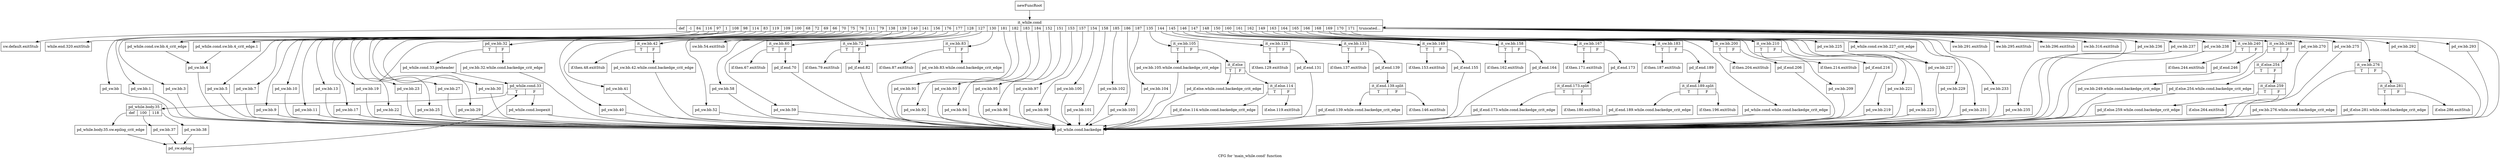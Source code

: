 digraph "CFG for 'main_while.cond' function" {
	label="CFG for 'main_while.cond' function";

	Node0x47b8500 [shape=record,label="{newFuncRoot}"];
	Node0x47b8500 -> Node0x47b8d70;
	Node0x47b8550 [shape=record,label="{sw.default.exitStub}"];
	Node0x47b85a0 [shape=record,label="{while.end.320.exitStub}"];
	Node0x47b85f0 [shape=record,label="{sw.bb.54.exitStub}"];
	Node0x47b8640 [shape=record,label="{sw.bb.291.exitStub}"];
	Node0x47b8690 [shape=record,label="{sw.bb.295.exitStub}"];
	Node0x47b86e0 [shape=record,label="{sw.bb.296.exitStub}"];
	Node0x47b8730 [shape=record,label="{sw.bb.316.exitStub}"];
	Node0x47b8780 [shape=record,label="{if.else.286.exitStub}"];
	Node0x47b87d0 [shape=record,label="{if.else.264.exitStub}"];
	Node0x47b8820 [shape=record,label="{if.then.244.exitStub}"];
	Node0x47b8870 [shape=record,label="{if.then.214.exitStub}"];
	Node0x47b88c0 [shape=record,label="{if.then.204.exitStub}"];
	Node0x47b8910 [shape=record,label="{if.then.187.exitStub}"];
	Node0x47b8960 [shape=record,label="{if.then.196.exitStub}"];
	Node0x47b89b0 [shape=record,label="{if.then.171.exitStub}"];
	Node0x47b8a00 [shape=record,label="{if.then.180.exitStub}"];
	Node0x47b8a50 [shape=record,label="{if.then.162.exitStub}"];
	Node0x47b8aa0 [shape=record,label="{if.then.153.exitStub}"];
	Node0x47b8af0 [shape=record,label="{if.then.137.exitStub}"];
	Node0x47b8b40 [shape=record,label="{if.then.146.exitStub}"];
	Node0x47b8b90 [shape=record,label="{if.then.129.exitStub}"];
	Node0x47b8be0 [shape=record,label="{if.else.119.exitStub}"];
	Node0x47b8c30 [shape=record,label="{if.then.87.exitStub}"];
	Node0x47b8c80 [shape=record,label="{if.then.79.exitStub}"];
	Node0x47b8cd0 [shape=record,label="{if.then.67.exitStub}"];
	Node0x47b8d20 [shape=record,label="{if.then.48.exitStub}"];
	Node0x47b8d70 [shape=record,label="{it_while.cond|{<s0>def|<s1>-1|<s2>84|<s3>116|<s4>97|<s5>1|<s6>108|<s7>98|<s8>114|<s9>83|<s10>119|<s11>109|<s12>100|<s13>68|<s14>72|<s15>69|<s16>66|<s17>70|<s18>75|<s19>76|<s20>111|<s21>79|<s22>138|<s23>139|<s24>140|<s25>141|<s26>156|<s27>176|<s28>177|<s29>128|<s30>127|<s31>130|<s32>181|<s33>182|<s34>183|<s35>184|<s36>152|<s37>151|<s38>153|<s39>157|<s40>154|<s41>158|<s42>185|<s43>186|<s44>187|<s45>135|<s46>144|<s47>145|<s48>146|<s49>147|<s50>148|<s51>150|<s52>160|<s53>161|<s54>162|<s55>149|<s56>163|<s57>164|<s58>165|<s59>166|<s60>168|<s61>169|<s62>170|<s63>171|<s64>truncated...}}"];
	Node0x47b8d70:s0 -> Node0x47b8550;
	Node0x47b8d70:s1 -> Node0x47b85a0;
	Node0x47b8d70:s2 -> Node0x47bb070;
	Node0x47b8d70:s3 -> Node0x47bb020;
	Node0x47b8d70:s4 -> Node0x47bafd0;
	Node0x47b8d70:s5 -> Node0x47baf30;
	Node0x47b8d70:s6 -> Node0x47baee0;
	Node0x47b8d70:s7 -> Node0x47bae90;
	Node0x47b8d70:s8 -> Node0x47bae40;
	Node0x47b8d70:s9 -> Node0x47badf0;
	Node0x47b8d70:s10 -> Node0x47bada0;
	Node0x47b8d70:s11 -> Node0x47bad50;
	Node0x47b8d70:s12 -> Node0x47bad00;
	Node0x47b8d70:s13 -> Node0x47bacb0;
	Node0x47b8d70:s14 -> Node0x47bac60;
	Node0x47b8d70:s15 -> Node0x47bac10;
	Node0x47b8d70:s16 -> Node0x47babc0;
	Node0x47b8d70:s17 -> Node0x47bab70;
	Node0x47b8d70:s18 -> Node0x47bab20;
	Node0x47b8d70:s19 -> Node0x47baad0;
	Node0x47b8d70:s20 -> Node0x47baa80;
	Node0x47b8d70:s21 -> Node0x47ba760;
	Node0x47b8d70:s22 -> Node0x47ba710;
	Node0x47b8d70:s23 -> Node0x47ba6c0;
	Node0x47b8d70:s24 -> Node0x47ba620;
	Node0x47b8d70:s25 -> Node0x47ba5d0;
	Node0x47b8d70:s26 -> Node0x47b85f0;
	Node0x47b8d70:s27 -> Node0x47ba580;
	Node0x47b8d70:s28 -> Node0x47ba530;
	Node0x47b8d70:s29 -> Node0x47ba490;
	Node0x47b8d70:s30 -> Node0x47ba3f0;
	Node0x47b8d70:s31 -> Node0x47ba350;
	Node0x47b8d70:s32 -> Node0x47ba300;
	Node0x47b8d70:s33 -> Node0x47ba2b0;
	Node0x47b8d70:s34 -> Node0x47ba260;
	Node0x47b8d70:s35 -> Node0x47ba210;
	Node0x47b8d70:s36 -> Node0x47ba1c0;
	Node0x47b8d70:s37 -> Node0x47ba170;
	Node0x47b8d70:s38 -> Node0x47ba120;
	Node0x47b8d70:s39 -> Node0x47ba0d0;
	Node0x47b8d70:s40 -> Node0x47ba080;
	Node0x47b8d70:s41 -> Node0x47ba030;
	Node0x47b8d70:s42 -> Node0x47b9fe0;
	Node0x47b8d70:s43 -> Node0x47b9f90;
	Node0x47b8d70:s44 -> Node0x47b9f40;
	Node0x47b8d70:s45 -> Node0x47b9d60;
	Node0x47b8d70:s46 -> Node0x47b9cc0;
	Node0x47b8d70:s47 -> Node0x47b9bd0;
	Node0x47b8d70:s48 -> Node0x47b9b30;
	Node0x47b8d70:s49 -> Node0x47b9a90;
	Node0x47b8d70:s50 -> Node0x47b99a0;
	Node0x47b8d70:s51 -> Node0x47b98b0;
	Node0x47b8d70:s52 -> Node0x47b9860;
	Node0x47b8d70:s53 -> Node0x47b97c0;
	Node0x47b8d70:s54 -> Node0x47b9770;
	Node0x47b8d70:s55 -> Node0x47b96d0;
	Node0x47b8d70:s56 -> Node0x47b9680;
	Node0x47b8d70:s57 -> Node0x47b9630;
	Node0x47b8d70:s58 -> Node0x47b95e0;
	Node0x47b8d70:s59 -> Node0x47b9540;
	Node0x47b8d70:s60 -> Node0x47b94f0;
	Node0x47b8d70:s61 -> Node0x47b94a0;
	Node0x47b8d70:s62 -> Node0x47b9450;
	Node0x47b8d70:s63 -> Node0x47b9400;
	Node0x47b8d70:s64 -> Node0x47b93b0;
	Node0x47b8d70:s64 -> Node0x47b9360;
	Node0x47b8d70:s64 -> Node0x47b9310;
	Node0x47b8d70:s64 -> Node0x47b92c0;
	Node0x47b8d70:s64 -> Node0x47b9220;
	Node0x47b8d70:s64 -> Node0x47b9040;
	Node0x47b8d70:s64 -> Node0x47b8ff0;
	Node0x47b8d70:s64 -> Node0x47b8fa0;
	Node0x47b8d70:s64 -> Node0x47b8e60;
	Node0x47b8d70:s64 -> Node0x47b8640;
	Node0x47b8d70:s64 -> Node0x47b8e10;
	Node0x47b8d70:s64 -> Node0x47b8dc0;
	Node0x47b8d70:s64 -> Node0x47b8690;
	Node0x47b8d70:s64 -> Node0x47b86e0;
	Node0x47b8d70:s64 -> Node0x47b8730;
	Node0x47b8dc0 [shape=record,label="{pd_sw.bb.293}"];
	Node0x47b8dc0 -> Node0x47bb0c0;
	Node0x47b8e10 [shape=record,label="{pd_sw.bb.292}"];
	Node0x47b8e10 -> Node0x47bb0c0;
	Node0x47b8e60 [shape=record,label="{it_sw.bb.276|{<s0>T|<s1>F}}"];
	Node0x47b8e60:s0 -> Node0x47b8f50;
	Node0x47b8e60:s1 -> Node0x47b8eb0;
	Node0x47b8eb0 [shape=record,label="{it_if.else.281|{<s0>T|<s1>F}}"];
	Node0x47b8eb0:s0 -> Node0x47b8f00;
	Node0x47b8eb0:s1 -> Node0x47b8780;
	Node0x47b8f00 [shape=record,label="{pd_if.else.281.while.cond.backedge_crit_edge}"];
	Node0x47b8f00 -> Node0x47bb0c0;
	Node0x47b8f50 [shape=record,label="{pd_sw.bb.276.while.cond.backedge_crit_edge}"];
	Node0x47b8f50 -> Node0x47bb0c0;
	Node0x47b8fa0 [shape=record,label="{pd_sw.bb.275}"];
	Node0x47b8fa0 -> Node0x47bb0c0;
	Node0x47b8ff0 [shape=record,label="{pd_sw.bb.270}"];
	Node0x47b8ff0 -> Node0x47bb0c0;
	Node0x47b9040 [shape=record,label="{it_sw.bb.249|{<s0>T|<s1>F}}"];
	Node0x47b9040:s0 -> Node0x47b91d0;
	Node0x47b9040:s1 -> Node0x47b9090;
	Node0x47b9090 [shape=record,label="{it_if.else.254|{<s0>T|<s1>F}}"];
	Node0x47b9090:s0 -> Node0x47b9180;
	Node0x47b9090:s1 -> Node0x47b90e0;
	Node0x47b90e0 [shape=record,label="{it_if.else.259|{<s0>T|<s1>F}}"];
	Node0x47b90e0:s0 -> Node0x47b9130;
	Node0x47b90e0:s1 -> Node0x47b87d0;
	Node0x47b9130 [shape=record,label="{pd_if.else.259.while.cond.backedge_crit_edge}"];
	Node0x47b9130 -> Node0x47bb0c0;
	Node0x47b9180 [shape=record,label="{pd_if.else.254.while.cond.backedge_crit_edge}"];
	Node0x47b9180 -> Node0x47bb0c0;
	Node0x47b91d0 [shape=record,label="{pd_sw.bb.249.while.cond.backedge_crit_edge}"];
	Node0x47b91d0 -> Node0x47bb0c0;
	Node0x47b9220 [shape=record,label="{it_sw.bb.240|{<s0>T|<s1>F}}"];
	Node0x47b9220:s0 -> Node0x47b8820;
	Node0x47b9220:s1 -> Node0x47b9270;
	Node0x47b9270 [shape=record,label="{pd_if.end.246}"];
	Node0x47b9270 -> Node0x47bb0c0;
	Node0x47b92c0 [shape=record,label="{pd_sw.bb.238}"];
	Node0x47b92c0 -> Node0x47bb0c0;
	Node0x47b9310 [shape=record,label="{pd_sw.bb.237}"];
	Node0x47b9310 -> Node0x47bb0c0;
	Node0x47b9360 [shape=record,label="{pd_sw.bb.236}"];
	Node0x47b9360 -> Node0x47bb0c0;
	Node0x47b93b0 [shape=record,label="{pd_sw.bb.235}"];
	Node0x47b93b0 -> Node0x47bb0c0;
	Node0x47b9400 [shape=record,label="{pd_sw.bb.233}"];
	Node0x47b9400 -> Node0x47bb0c0;
	Node0x47b9450 [shape=record,label="{pd_sw.bb.231}"];
	Node0x47b9450 -> Node0x47bb0c0;
	Node0x47b94a0 [shape=record,label="{pd_sw.bb.229}"];
	Node0x47b94a0 -> Node0x47bb0c0;
	Node0x47b94f0 [shape=record,label="{pd_while.cond.sw.bb.227_crit_edge}"];
	Node0x47b94f0 -> Node0x47b9590;
	Node0x47b9540 [shape=record,label="{pd_sw.bb.225}"];
	Node0x47b9540 -> Node0x47b9590;
	Node0x47b9590 [shape=record,label="{pd_sw.bb.227}"];
	Node0x47b9590 -> Node0x47bb0c0;
	Node0x47b95e0 [shape=record,label="{pd_sw.bb.223}"];
	Node0x47b95e0 -> Node0x47bb0c0;
	Node0x47b9630 [shape=record,label="{pd_sw.bb.221}"];
	Node0x47b9630 -> Node0x47bb0c0;
	Node0x47b9680 [shape=record,label="{pd_sw.bb.219}"];
	Node0x47b9680 -> Node0x47bb0c0;
	Node0x47b96d0 [shape=record,label="{it_sw.bb.210|{<s0>T|<s1>F}}"];
	Node0x47b96d0:s0 -> Node0x47b8870;
	Node0x47b96d0:s1 -> Node0x47b9720;
	Node0x47b9720 [shape=record,label="{pd_if.end.216}"];
	Node0x47b9720 -> Node0x47bb0c0;
	Node0x47b9770 [shape=record,label="{pd_sw.bb.209}"];
	Node0x47b9770 -> Node0x47bb0c0;
	Node0x47b97c0 [shape=record,label="{it_sw.bb.200|{<s0>T|<s1>F}}"];
	Node0x47b97c0:s0 -> Node0x47b88c0;
	Node0x47b97c0:s1 -> Node0x47b9810;
	Node0x47b9810 [shape=record,label="{pd_if.end.206}"];
	Node0x47b9810 -> Node0x47bb0c0;
	Node0x47b9860 [shape=record,label="{pd_while.cond.while.cond.backedge_crit_edge}"];
	Node0x47b9860 -> Node0x47bb0c0;
	Node0x47b98b0 [shape=record,label="{it_sw.bb.183|{<s0>T|<s1>F}}"];
	Node0x47b98b0:s0 -> Node0x47b8910;
	Node0x47b98b0:s1 -> Node0x47b9900;
	Node0x47b9900 [shape=record,label="{pd_if.end.189}"];
	Node0x47b9900 -> Node0x53e41b0;
	Node0x53e41b0 [shape=record,label="{it_if.end.189.split|{<s0>T|<s1>F}}"];
	Node0x53e41b0:s0 -> Node0x47b9950;
	Node0x53e41b0:s1 -> Node0x47b8960;
	Node0x47b9950 [shape=record,label="{pd_if.end.189.while.cond.backedge_crit_edge}"];
	Node0x47b9950 -> Node0x47bb0c0;
	Node0x47b99a0 [shape=record,label="{it_sw.bb.167|{<s0>T|<s1>F}}"];
	Node0x47b99a0:s0 -> Node0x47b89b0;
	Node0x47b99a0:s1 -> Node0x47b99f0;
	Node0x47b99f0 [shape=record,label="{pd_if.end.173}"];
	Node0x47b99f0 -> Node0x53ee640;
	Node0x53ee640 [shape=record,label="{it_if.end.173.split|{<s0>T|<s1>F}}"];
	Node0x53ee640:s0 -> Node0x47b9a40;
	Node0x53ee640:s1 -> Node0x47b8a00;
	Node0x47b9a40 [shape=record,label="{pd_if.end.173.while.cond.backedge_crit_edge}"];
	Node0x47b9a40 -> Node0x47bb0c0;
	Node0x47b9a90 [shape=record,label="{it_sw.bb.158|{<s0>T|<s1>F}}"];
	Node0x47b9a90:s0 -> Node0x47b8a50;
	Node0x47b9a90:s1 -> Node0x47b9ae0;
	Node0x47b9ae0 [shape=record,label="{pd_if.end.164}"];
	Node0x47b9ae0 -> Node0x47bb0c0;
	Node0x47b9b30 [shape=record,label="{it_sw.bb.149|{<s0>T|<s1>F}}"];
	Node0x47b9b30:s0 -> Node0x47b8aa0;
	Node0x47b9b30:s1 -> Node0x47b9b80;
	Node0x47b9b80 [shape=record,label="{pd_if.end.155}"];
	Node0x47b9b80 -> Node0x47bb0c0;
	Node0x47b9bd0 [shape=record,label="{it_sw.bb.133|{<s0>T|<s1>F}}"];
	Node0x47b9bd0:s0 -> Node0x47b8af0;
	Node0x47b9bd0:s1 -> Node0x47b9c20;
	Node0x47b9c20 [shape=record,label="{pd_if.end.139}"];
	Node0x47b9c20 -> Node0x53eeef0;
	Node0x53eeef0 [shape=record,label="{it_if.end.139.split|{<s0>T|<s1>F}}"];
	Node0x53eeef0:s0 -> Node0x47b9c70;
	Node0x53eeef0:s1 -> Node0x47b8b40;
	Node0x47b9c70 [shape=record,label="{pd_if.end.139.while.cond.backedge_crit_edge}"];
	Node0x47b9c70 -> Node0x47bb0c0;
	Node0x47b9cc0 [shape=record,label="{it_sw.bb.125|{<s0>T|<s1>F}}"];
	Node0x47b9cc0:s0 -> Node0x47b8b90;
	Node0x47b9cc0:s1 -> Node0x47b9d10;
	Node0x47b9d10 [shape=record,label="{pd_if.end.131}"];
	Node0x47b9d10 -> Node0x47bb0c0;
	Node0x47b9d60 [shape=record,label="{it_sw.bb.105|{<s0>T|<s1>F}}"];
	Node0x47b9d60:s0 -> Node0x47b9ef0;
	Node0x47b9d60:s1 -> Node0x47b9db0;
	Node0x47b9db0 [shape=record,label="{it_if.else|{<s0>T|<s1>F}}"];
	Node0x47b9db0:s0 -> Node0x47b9ea0;
	Node0x47b9db0:s1 -> Node0x47b9e00;
	Node0x47b9e00 [shape=record,label="{it_if.else.114|{<s0>T|<s1>F}}"];
	Node0x47b9e00:s0 -> Node0x47b9e50;
	Node0x47b9e00:s1 -> Node0x47b8be0;
	Node0x47b9e50 [shape=record,label="{pd_if.else.114.while.cond.backedge_crit_edge}"];
	Node0x47b9e50 -> Node0x47bb0c0;
	Node0x47b9ea0 [shape=record,label="{pd_if.else.while.cond.backedge_crit_edge}"];
	Node0x47b9ea0 -> Node0x47bb0c0;
	Node0x47b9ef0 [shape=record,label="{pd_sw.bb.105.while.cond.backedge_crit_edge}"];
	Node0x47b9ef0 -> Node0x47bb0c0;
	Node0x47b9f40 [shape=record,label="{pd_sw.bb.104}"];
	Node0x47b9f40 -> Node0x47bb0c0;
	Node0x47b9f90 [shape=record,label="{pd_sw.bb.103}"];
	Node0x47b9f90 -> Node0x47bb0c0;
	Node0x47b9fe0 [shape=record,label="{pd_sw.bb.102}"];
	Node0x47b9fe0 -> Node0x47bb0c0;
	Node0x47ba030 [shape=record,label="{pd_sw.bb.101}"];
	Node0x47ba030 -> Node0x47bb0c0;
	Node0x47ba080 [shape=record,label="{pd_sw.bb.100}"];
	Node0x47ba080 -> Node0x47bb0c0;
	Node0x47ba0d0 [shape=record,label="{pd_sw.bb.99}"];
	Node0x47ba0d0 -> Node0x47bb0c0;
	Node0x47ba120 [shape=record,label="{pd_sw.bb.97}"];
	Node0x47ba120 -> Node0x47bb0c0;
	Node0x47ba170 [shape=record,label="{pd_sw.bb.96}"];
	Node0x47ba170 -> Node0x47bb0c0;
	Node0x47ba1c0 [shape=record,label="{pd_sw.bb.95}"];
	Node0x47ba1c0 -> Node0x47bb0c0;
	Node0x47ba210 [shape=record,label="{pd_sw.bb.94}"];
	Node0x47ba210 -> Node0x47bb0c0;
	Node0x47ba260 [shape=record,label="{pd_sw.bb.93}"];
	Node0x47ba260 -> Node0x47bb0c0;
	Node0x47ba2b0 [shape=record,label="{pd_sw.bb.92}"];
	Node0x47ba2b0 -> Node0x47bb0c0;
	Node0x47ba300 [shape=record,label="{pd_sw.bb.91}"];
	Node0x47ba300 -> Node0x47bb0c0;
	Node0x47ba350 [shape=record,label="{it_sw.bb.83|{<s0>T|<s1>F}}"];
	Node0x47ba350:s0 -> Node0x47b8c30;
	Node0x47ba350:s1 -> Node0x47ba3a0;
	Node0x47ba3a0 [shape=record,label="{pd_sw.bb.83.while.cond.backedge_crit_edge}"];
	Node0x47ba3a0 -> Node0x47bb0c0;
	Node0x47ba3f0 [shape=record,label="{it_sw.bb.72|{<s0>T|<s1>F}}"];
	Node0x47ba3f0:s0 -> Node0x47b8c80;
	Node0x47ba3f0:s1 -> Node0x47ba440;
	Node0x47ba440 [shape=record,label="{pd_if.end.82}"];
	Node0x47ba440 -> Node0x47bb0c0;
	Node0x47ba490 [shape=record,label="{it_sw.bb.60|{<s0>T|<s1>F}}"];
	Node0x47ba490:s0 -> Node0x47b8cd0;
	Node0x47ba490:s1 -> Node0x47ba4e0;
	Node0x47ba4e0 [shape=record,label="{pd_if.end.70}"];
	Node0x47ba4e0 -> Node0x47bb0c0;
	Node0x47ba530 [shape=record,label="{pd_sw.bb.59}"];
	Node0x47ba530 -> Node0x47bb0c0;
	Node0x47ba580 [shape=record,label="{pd_sw.bb.58}"];
	Node0x47ba580 -> Node0x47bb0c0;
	Node0x47ba5d0 [shape=record,label="{pd_sw.bb.52}"];
	Node0x47ba5d0 -> Node0x47bb0c0;
	Node0x47ba620 [shape=record,label="{it_sw.bb.42|{<s0>T|<s1>F}}"];
	Node0x47ba620:s0 -> Node0x47b8d20;
	Node0x47ba620:s1 -> Node0x47ba670;
	Node0x47ba670 [shape=record,label="{pd_sw.bb.42.while.cond.backedge_crit_edge}"];
	Node0x47ba670 -> Node0x47bb0c0;
	Node0x47ba6c0 [shape=record,label="{pd_sw.bb.41}"];
	Node0x47ba6c0 -> Node0x47bb0c0;
	Node0x47ba710 [shape=record,label="{pd_sw.bb.40}"];
	Node0x47ba710 -> Node0x47bb0c0;
	Node0x47ba760 [shape=record,label="{pd_sw.bb.32|{<s0>T|<s1>F}}"];
	Node0x47ba760:s0 -> Node0x47ba800;
	Node0x47ba760:s1 -> Node0x47ba7b0;
	Node0x47ba7b0 [shape=record,label="{pd_sw.bb.32.while.cond.backedge_crit_edge}"];
	Node0x47ba7b0 -> Node0x47bb0c0;
	Node0x47ba800 [shape=record,label="{pd_while.cond.33.preheader}"];
	Node0x47ba800 -> Node0x47ba850;
	Node0x47ba850 [shape=record,label="{pd_while.cond.33|{<s0>T|<s1>F}}"];
	Node0x47ba850:s0 -> Node0x47ba8f0;
	Node0x47ba850:s1 -> Node0x47ba8a0;
	Node0x47ba8a0 [shape=record,label="{pd_while.cond.loopexit}"];
	Node0x47ba8a0 -> Node0x47bb0c0;
	Node0x47ba8f0 [shape=record,label="{pd_while.body.35|{<s0>def|<s1>100|<s2>118}}"];
	Node0x47ba8f0:s0 -> Node0x47ba9e0;
	Node0x47ba8f0:s1 -> Node0x47ba990;
	Node0x47ba8f0:s2 -> Node0x47ba940;
	Node0x47ba940 [shape=record,label="{pd_sw.bb.38}"];
	Node0x47ba940 -> Node0x47baa30;
	Node0x47ba990 [shape=record,label="{pd_sw.bb.37}"];
	Node0x47ba990 -> Node0x47baa30;
	Node0x47ba9e0 [shape=record,label="{pd_while.body.35.sw.epilog_crit_edge}"];
	Node0x47ba9e0 -> Node0x47baa30;
	Node0x47baa30 [shape=record,label="{pd_sw.epilog}"];
	Node0x47baa30 -> Node0x47ba850;
	Node0x47baa80 [shape=record,label="{pd_sw.bb.30}"];
	Node0x47baa80 -> Node0x47bb0c0;
	Node0x47baad0 [shape=record,label="{pd_sw.bb.29}"];
	Node0x47baad0 -> Node0x47bb0c0;
	Node0x47bab20 [shape=record,label="{pd_sw.bb.27}"];
	Node0x47bab20 -> Node0x47bb0c0;
	Node0x47bab70 [shape=record,label="{pd_sw.bb.25}"];
	Node0x47bab70 -> Node0x47bb0c0;
	Node0x47babc0 [shape=record,label="{pd_sw.bb.23}"];
	Node0x47babc0 -> Node0x47bb0c0;
	Node0x47bac10 [shape=record,label="{pd_sw.bb.22}"];
	Node0x47bac10 -> Node0x47bb0c0;
	Node0x47bac60 [shape=record,label="{pd_sw.bb.19}"];
	Node0x47bac60 -> Node0x47bb0c0;
	Node0x47bacb0 [shape=record,label="{pd_sw.bb.17}"];
	Node0x47bacb0 -> Node0x47bb0c0;
	Node0x47bad00 [shape=record,label="{pd_sw.bb.13}"];
	Node0x47bad00 -> Node0x47bb0c0;
	Node0x47bad50 [shape=record,label="{pd_sw.bb.11}"];
	Node0x47bad50 -> Node0x47bb0c0;
	Node0x47bada0 [shape=record,label="{pd_sw.bb.10}"];
	Node0x47bada0 -> Node0x47bb0c0;
	Node0x47badf0 [shape=record,label="{pd_sw.bb.9}"];
	Node0x47badf0 -> Node0x47bb0c0;
	Node0x47bae40 [shape=record,label="{pd_sw.bb.7}"];
	Node0x47bae40 -> Node0x47bb0c0;
	Node0x47bae90 [shape=record,label="{pd_sw.bb.5}"];
	Node0x47bae90 -> Node0x47bb0c0;
	Node0x47baee0 [shape=record,label="{pd_while.cond.sw.bb.4_crit_edge.1}"];
	Node0x47baee0 -> Node0x47baf80;
	Node0x47baf30 [shape=record,label="{pd_while.cond.sw.bb.4_crit_edge}"];
	Node0x47baf30 -> Node0x47baf80;
	Node0x47baf80 [shape=record,label="{pd_sw.bb.4}"];
	Node0x47baf80 -> Node0x47bb0c0;
	Node0x47bafd0 [shape=record,label="{pd_sw.bb.3}"];
	Node0x47bafd0 -> Node0x47bb0c0;
	Node0x47bb020 [shape=record,label="{pd_sw.bb.1}"];
	Node0x47bb020 -> Node0x47bb0c0;
	Node0x47bb070 [shape=record,label="{pd_sw.bb}"];
	Node0x47bb070 -> Node0x47bb0c0;
	Node0x47bb0c0 [shape=record,label="{pd_while.cond.backedge}"];
	Node0x47bb0c0 -> Node0x47b8d70;
}

